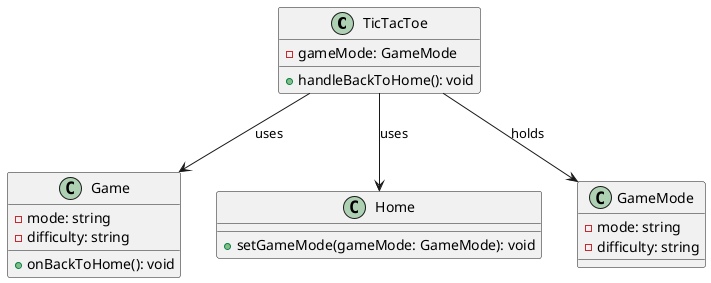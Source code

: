 
@startuml
class TicTacToe {
    - gameMode: GameMode
    + handleBackToHome(): void
}

class Game {
    - mode: string
    - difficulty: string
    + onBackToHome(): void
}

class Home {
    + setGameMode(gameMode: GameMode): void
}

class GameMode {
    - mode: string
    - difficulty: string
}

TicTacToe --> Game : uses
TicTacToe --> Home : uses
TicTacToe --> GameMode : holds
@enduml
